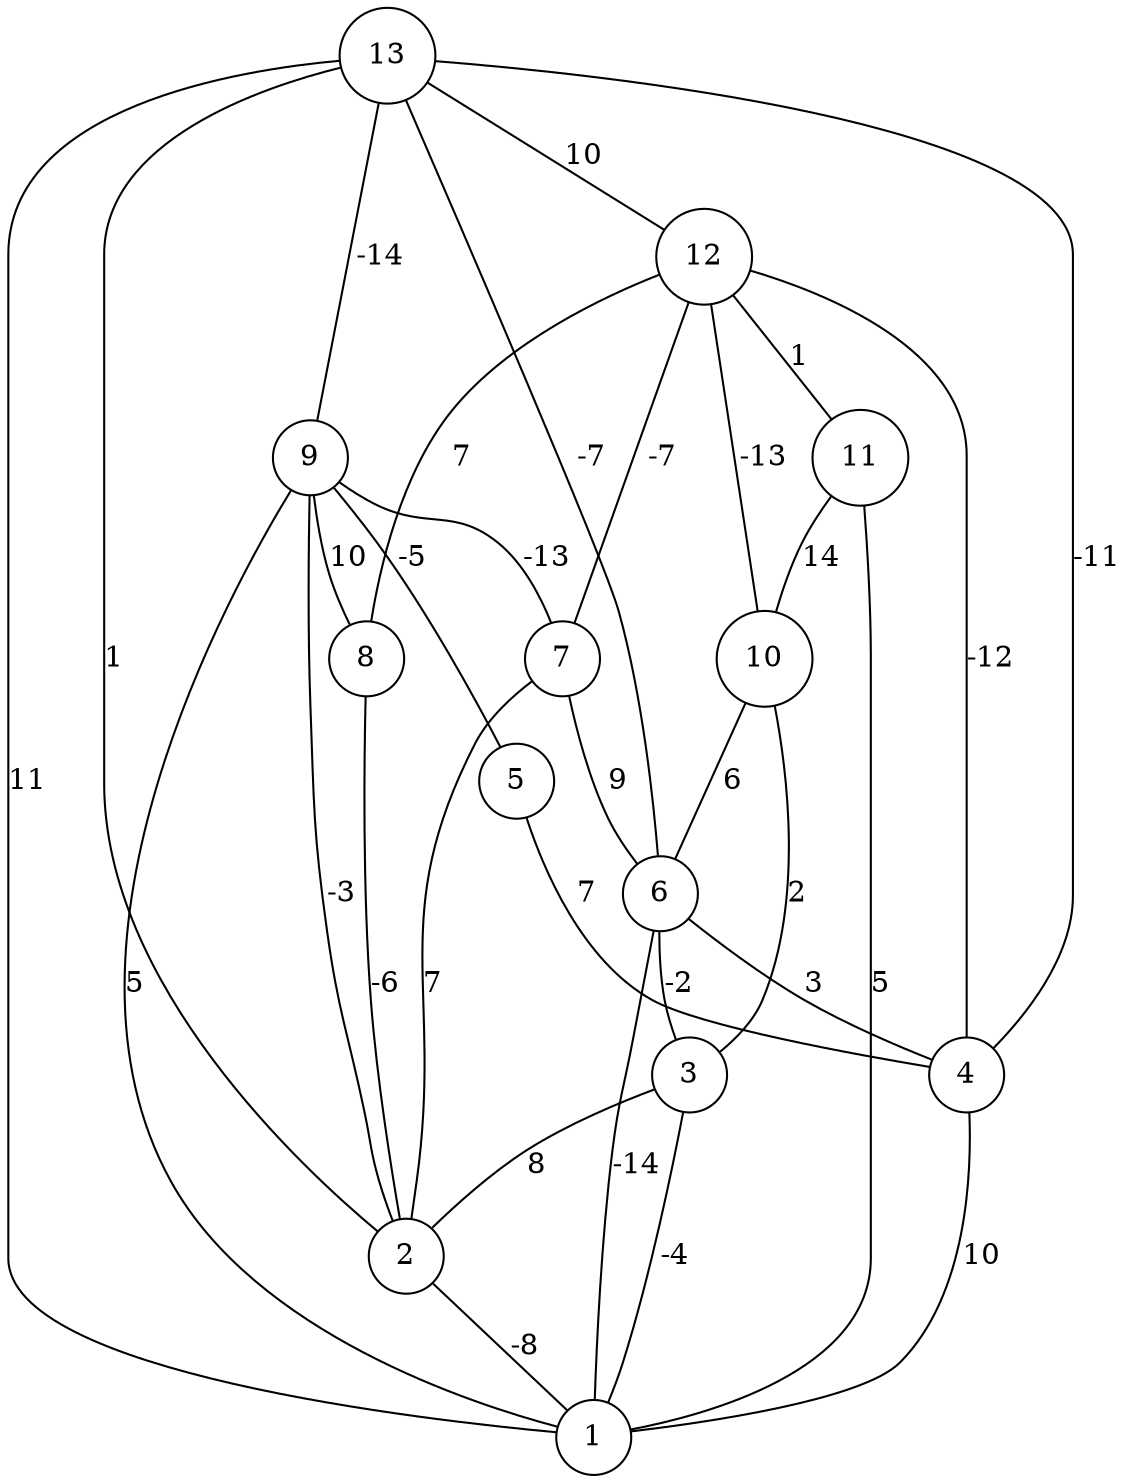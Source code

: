 graph { 
	 fontname="Helvetica,Arial,sans-serif" 
	 node [shape = circle]; 
	 13 -- 1 [label = "11"];
	 13 -- 2 [label = "1"];
	 13 -- 4 [label = "-11"];
	 13 -- 6 [label = "-7"];
	 13 -- 9 [label = "-14"];
	 13 -- 12 [label = "10"];
	 12 -- 4 [label = "-12"];
	 12 -- 7 [label = "-7"];
	 12 -- 8 [label = "7"];
	 12 -- 10 [label = "-13"];
	 12 -- 11 [label = "1"];
	 11 -- 1 [label = "5"];
	 11 -- 10 [label = "14"];
	 10 -- 3 [label = "2"];
	 10 -- 6 [label = "6"];
	 9 -- 1 [label = "5"];
	 9 -- 2 [label = "-3"];
	 9 -- 5 [label = "-5"];
	 9 -- 7 [label = "-13"];
	 9 -- 8 [label = "10"];
	 8 -- 2 [label = "-6"];
	 7 -- 2 [label = "7"];
	 7 -- 6 [label = "9"];
	 6 -- 1 [label = "-14"];
	 6 -- 3 [label = "-2"];
	 6 -- 4 [label = "3"];
	 5 -- 4 [label = "7"];
	 4 -- 1 [label = "10"];
	 3 -- 1 [label = "-4"];
	 3 -- 2 [label = "8"];
	 2 -- 1 [label = "-8"];
	 1;
	 2;
	 3;
	 4;
	 5;
	 6;
	 7;
	 8;
	 9;
	 10;
	 11;
	 12;
	 13;
}
